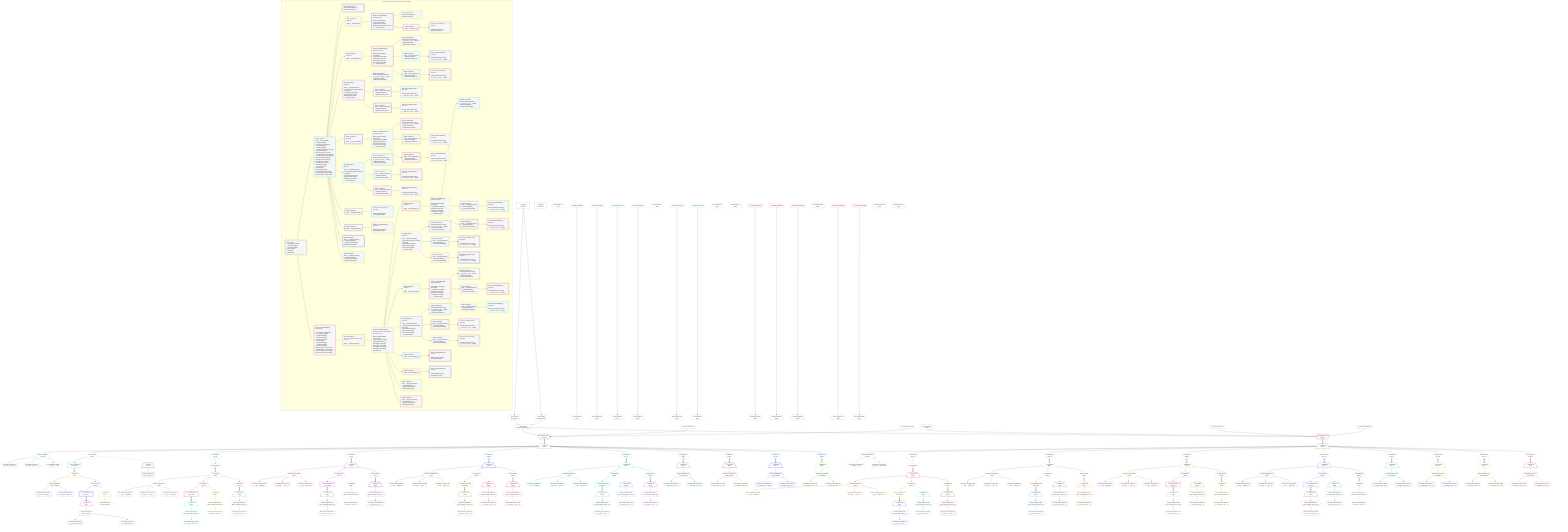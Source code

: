 %%{init: {'themeVariables': { 'fontSize': '12px'}}}%%
graph TD
    classDef path fill:#eee,stroke:#000,color:#000
    classDef plan fill:#fff,stroke-width:1px,color:#000
    classDef itemplan fill:#fff,stroke-width:2px,color:#000
    classDef unbatchedplan fill:#dff,stroke-width:1px,color:#000
    classDef sideeffectplan fill:#fcc,stroke-width:2px,color:#000
    classDef bucket fill:#f6f6f6,color:#000,stroke-width:2px,text-align:left


    %% define steps
    __Value3["__Value[3∈0]<br />ᐸcontextᐳ"]:::plan
    __Value5["__Value[5∈0]<br />ᐸrootValueᐳ"]:::plan
    Access27{{"Access[27∈0]<br />ᐸ3.pgSettingsᐳ"}}:::plan
    Access28{{"Access[28∈0]<br />ᐸ3.withPgClientᐳ"}}:::plan
    Object29{{"Object[29∈0]<br />ᐸ{pgSettings,withPgClient}ᐳ"}}:::plan
    __InputStaticLeaf216{{"__InputStaticLeaf[216∈0]"}}:::plan
    __InputStaticLeaf278{{"__InputStaticLeaf[278∈0]"}}:::plan
    PgSelect26[["PgSelect[26∈0]<br />ᐸpersonᐳ"]]:::plan
    __Item30[/"__Item[30∈1]<br />ᐸ26ᐳ"\]:::itemplan
    PgSelectSingle31{{"PgSelectSingle[31∈1]<br />ᐸpersonᐳ"}}:::plan
    PgClassExpression32{{"PgClassExpression[32∈1]<br />ᐸ__person__...full_name”ᐳ"}}:::plan
    PgClassExpression34{{"PgClassExpression[34∈1]<br />ᐸ”c”.”perso..._person__)ᐳ"}}:::plan
    Connection47{{"Connection[47∈1]<br />ᐸ43ᐳ"}}:::plan
    Access779{{"Access[779∈1]<br />ᐸ30.2ᐳ"}}:::plan
    __ListTransform49[["__ListTransform[49∈1]<br />ᐸeach:48ᐳ"]]:::plan
    __Item50[/"__Item[50∈2]<br />ᐸ779ᐳ"\]:::itemplan
    PgSelectSingle51{{"PgSelectSingle[51∈2]<br />ᐸperson_friendsᐳ"}}:::plan
    __Item52[/"__Item[52∈3]<br />ᐸ49ᐳ"\]:::itemplan
    PgSelectSingle53{{"PgSelectSingle[53∈3]<br />ᐸperson_friendsᐳ"}}:::plan
    PgClassExpression54{{"PgClassExpression[54∈4]<br />ᐸ__person_f...full_name”ᐳ"}}:::plan
    PgClassExpression56{{"PgClassExpression[56∈4]<br />ᐸ”c”.”perso...friends__)ᐳ"}}:::plan
    __InputStaticLeaf57{{"__InputStaticLeaf[57∈1]"}}:::plan
    Connection69{{"Connection[69∈1]<br />ᐸ65ᐳ"}}:::plan
    Access777{{"Access[777∈4]<br />ᐸ52.3ᐳ"}}:::plan
    __ListTransform71[["__ListTransform[71∈4]<br />ᐸeach:70ᐳ"]]:::plan
    __Item72[/"__Item[72∈5]<br />ᐸ777ᐳ"\]:::itemplan
    PgSelectSingle73{{"PgSelectSingle[73∈5]<br />ᐸperson_friendsᐳ"}}:::plan
    __Item74[/"__Item[74∈6]<br />ᐸ71ᐳ"\]:::itemplan
    PgSelectSingle75{{"PgSelectSingle[75∈6]<br />ᐸperson_friendsᐳ"}}:::plan
    PgClassExpression76{{"PgClassExpression[76∈7]<br />ᐸ__person_f...full_name”ᐳ"}}:::plan
    PgClassExpression78{{"PgClassExpression[78∈7]<br />ᐸ”c”.”perso...friends__)ᐳ"}}:::plan
    PgClassExpression79{{"PgClassExpression[79∈1]<br />ᐸ__person__.”id”ᐳ"}}:::plan
    __InputStaticLeaf81{{"__InputStaticLeaf[81∈1]"}}:::plan
    Connection105{{"Connection[105∈1]<br />ᐸ101ᐳ"}}:::plan
    Access785{{"Access[785∈1]<br />ᐸ30.4ᐳ"}}:::plan
    Reverse786{{"Reverse[786∈1]"}}:::plan
    __Item107[/"__Item[107∈8]<br />ᐸ786ᐳ"\]:::itemplan
    PgSelectSingle108{{"PgSelectSingle[108∈8]<br />ᐸpostᐳ"}}:::plan
    PgClassExpression109{{"PgClassExpression[109∈9]<br />ᐸ__post__.”headline”ᐳ"}}:::plan
    PgClassExpression113{{"PgClassExpression[113∈9]<br />ᐸ”a”.”post_...(__post__)ᐳ"}}:::plan
    PgClassExpression114{{"PgClassExpression[114∈9]<br />ᐸ__post__.”author_id”ᐳ"}}:::plan
    __InputStaticLeaf115{{"__InputStaticLeaf[115∈1]"}}:::plan
    Connection125{{"Connection[125∈1]<br />ᐸ121ᐳ"}}:::plan
    Access781{{"Access[781∈9]<br />ᐸ107.3ᐳ"}}:::plan
    __ListTransform127[["__ListTransform[127∈9]<br />ᐸeach:126ᐳ"]]:::plan
    __Item128[/"__Item[128∈10]<br />ᐸ781ᐳ"\]:::itemplan
    PgSelectSingle129{{"PgSelectSingle[129∈10]<br />ᐸpost_computed_interval_setᐳ"}}:::plan
    PgClassExpression130{{"PgClassExpression[130∈10]<br />ᐸ__post_com...al_set__.vᐳ"}}:::plan
    __Item131[/"__Item[131∈11]<br />ᐸ127ᐳ"\]:::itemplan
    PgSelectSingle132{{"PgSelectSingle[132∈11]<br />ᐸpost_computed_interval_setᐳ"}}:::plan
    PgClassExpression133{{"PgClassExpression[133∈11]<br />ᐸ__post_com...al_set__.vᐳ"}}:::plan
    Access783{{"Access[783∈9]<br />ᐸ107.4ᐳ"}}:::plan
    __Item142[/"__Item[142∈13]<br />ᐸ783ᐳ"\]:::itemplan
    PgSelectSingle143{{"PgSelectSingle[143∈13]<br />ᐸpost_computed_interval_setᐳ"}}:::plan
    PgClassExpression144{{"PgClassExpression[144∈13]<br />ᐸ__post_com...al_set__.vᐳ"}}:::plan
    Access792{{"Access[792∈1]<br />ᐸ30.5ᐳ"}}:::plan
    __Item167[/"__Item[167∈15]<br />ᐸ792ᐳ"\]:::itemplan
    PgSelectSingle168{{"PgSelectSingle[168∈15]<br />ᐸpostᐳ"}}:::plan
    PgClassExpression169{{"PgClassExpression[169∈15]<br />ᐸ__post__.”headline”ᐳ"}}:::plan
    PgClassExpression173{{"PgClassExpression[173∈15]<br />ᐸ”a”.”post_...(__post__)ᐳ"}}:::plan
    PgClassExpression174{{"PgClassExpression[174∈15]<br />ᐸ__post__.”author_id”ᐳ"}}:::plan
    __InputStaticLeaf175{{"__InputStaticLeaf[175∈1]"}}:::plan
    Connection185{{"Connection[185∈1]<br />ᐸ181ᐳ"}}:::plan
    Access788{{"Access[788∈15]<br />ᐸ167.3ᐳ"}}:::plan
    __ListTransform187[["__ListTransform[187∈15]<br />ᐸeach:186ᐳ"]]:::plan
    __Item188[/"__Item[188∈16]<br />ᐸ788ᐳ"\]:::itemplan
    PgSelectSingle189{{"PgSelectSingle[189∈16]<br />ᐸpost_computed_interval_setᐳ"}}:::plan
    PgClassExpression190{{"PgClassExpression[190∈16]<br />ᐸ__post_com...al_set__.vᐳ"}}:::plan
    __Item191[/"__Item[191∈17]<br />ᐸ187ᐳ"\]:::itemplan
    PgSelectSingle192{{"PgSelectSingle[192∈17]<br />ᐸpost_computed_interval_setᐳ"}}:::plan
    PgClassExpression193{{"PgClassExpression[193∈17]<br />ᐸ__post_com...al_set__.vᐳ"}}:::plan
    Access790{{"Access[790∈15]<br />ᐸ167.4ᐳ"}}:::plan
    __Item202[/"__Item[202∈19]<br />ᐸ790ᐳ"\]:::itemplan
    PgSelectSingle203{{"PgSelectSingle[203∈19]<br />ᐸpost_computed_interval_setᐳ"}}:::plan
    PgClassExpression204{{"PgClassExpression[204∈19]<br />ᐸ__post_com...al_set__.vᐳ"}}:::plan
    Connection231{{"Connection[231∈1]<br />ᐸ227ᐳ"}}:::plan
    Access798{{"Access[798∈1]<br />ᐸ30.6ᐳ"}}:::plan
    __Item233[/"__Item[233∈21]<br />ᐸ798ᐳ"\]:::itemplan
    PgSelectSingle234{{"PgSelectSingle[234∈21]<br />ᐸpostᐳ"}}:::plan
    PgClassExpression235{{"PgClassExpression[235∈22]<br />ᐸ__post__.”headline”ᐳ"}}:::plan
    PgClassExpression239{{"PgClassExpression[239∈22]<br />ᐸ”a”.”post_...(__post__)ᐳ"}}:::plan
    PgClassExpression240{{"PgClassExpression[240∈22]<br />ᐸ__post__.”author_id”ᐳ"}}:::plan
    __InputStaticLeaf241{{"__InputStaticLeaf[241∈1]"}}:::plan
    Connection251{{"Connection[251∈1]<br />ᐸ247ᐳ"}}:::plan
    Access794{{"Access[794∈22]<br />ᐸ233.3ᐳ"}}:::plan
    __ListTransform253[["__ListTransform[253∈22]<br />ᐸeach:252ᐳ"]]:::plan
    __Item254[/"__Item[254∈23]<br />ᐸ794ᐳ"\]:::itemplan
    PgSelectSingle255{{"PgSelectSingle[255∈23]<br />ᐸpost_computed_interval_setᐳ"}}:::plan
    PgClassExpression256{{"PgClassExpression[256∈23]<br />ᐸ__post_com...al_set__.vᐳ"}}:::plan
    __Item257[/"__Item[257∈24]<br />ᐸ253ᐳ"\]:::itemplan
    PgSelectSingle258{{"PgSelectSingle[258∈24]<br />ᐸpost_computed_interval_setᐳ"}}:::plan
    PgClassExpression259{{"PgClassExpression[259∈24]<br />ᐸ__post_com...al_set__.vᐳ"}}:::plan
    Access796{{"Access[796∈22]<br />ᐸ233.4ᐳ"}}:::plan
    __Item268[/"__Item[268∈26]<br />ᐸ796ᐳ"\]:::itemplan
    PgSelectSingle269{{"PgSelectSingle[269∈26]<br />ᐸpost_computed_interval_setᐳ"}}:::plan
    PgClassExpression270{{"PgClassExpression[270∈26]<br />ᐸ__post_com...al_set__.vᐳ"}}:::plan
    Access804{{"Access[804∈1]<br />ᐸ30.7ᐳ"}}:::plan
    __Item293[/"__Item[293∈28]<br />ᐸ804ᐳ"\]:::itemplan
    PgSelectSingle294{{"PgSelectSingle[294∈28]<br />ᐸpostᐳ"}}:::plan
    PgClassExpression295{{"PgClassExpression[295∈28]<br />ᐸ__post__.”headline”ᐳ"}}:::plan
    PgClassExpression299{{"PgClassExpression[299∈28]<br />ᐸ”a”.”post_...(__post__)ᐳ"}}:::plan
    PgClassExpression300{{"PgClassExpression[300∈28]<br />ᐸ__post__.”author_id”ᐳ"}}:::plan
    __InputStaticLeaf301{{"__InputStaticLeaf[301∈1]"}}:::plan
    Connection311{{"Connection[311∈1]<br />ᐸ307ᐳ"}}:::plan
    Access800{{"Access[800∈28]<br />ᐸ293.3ᐳ"}}:::plan
    __ListTransform313[["__ListTransform[313∈28]<br />ᐸeach:312ᐳ"]]:::plan
    __Item314[/"__Item[314∈29]<br />ᐸ800ᐳ"\]:::itemplan
    PgSelectSingle315{{"PgSelectSingle[315∈29]<br />ᐸpost_computed_interval_setᐳ"}}:::plan
    PgClassExpression316{{"PgClassExpression[316∈29]<br />ᐸ__post_com...al_set__.vᐳ"}}:::plan
    __Item317[/"__Item[317∈30]<br />ᐸ313ᐳ"\]:::itemplan
    PgSelectSingle318{{"PgSelectSingle[318∈30]<br />ᐸpost_computed_interval_setᐳ"}}:::plan
    PgClassExpression319{{"PgClassExpression[319∈30]<br />ᐸ__post_com...al_set__.vᐳ"}}:::plan
    Access802{{"Access[802∈28]<br />ᐸ293.4ᐳ"}}:::plan
    __Item328[/"__Item[328∈32]<br />ᐸ802ᐳ"\]:::itemplan
    PgSelectSingle329{{"PgSelectSingle[329∈32]<br />ᐸpost_computed_interval_setᐳ"}}:::plan
    PgClassExpression330{{"PgClassExpression[330∈32]<br />ᐸ__post_com...al_set__.vᐳ"}}:::plan
    Connection349{{"Connection[349∈1]<br />ᐸ345ᐳ"}}:::plan
    Access806{{"Access[806∈1]<br />ᐸ30.8ᐳ"}}:::plan
    __Item351[/"__Item[351∈34]<br />ᐸ806ᐳ"\]:::itemplan
    PgSelectSingle352{{"PgSelectSingle[352∈34]<br />ᐸcompoundKeyᐳ"}}:::plan
    PgClassExpression353{{"PgClassExpression[353∈35]<br />ᐸ__compound...rson_id_1”ᐳ"}}:::plan
    PgClassExpression354{{"PgClassExpression[354∈35]<br />ᐸ__compound...rson_id_2”ᐳ"}}:::plan
    Connection372{{"Connection[372∈1]<br />ᐸ368ᐳ"}}:::plan
    Access808{{"Access[808∈1]<br />ᐸ30.9ᐳ"}}:::plan
    __Item374[/"__Item[374∈36]<br />ᐸ808ᐳ"\]:::itemplan
    PgSelectSingle375{{"PgSelectSingle[375∈36]<br />ᐸcompoundKeyᐳ"}}:::plan
    PgClassExpression376{{"PgClassExpression[376∈37]<br />ᐸ__compound...rson_id_1”ᐳ"}}:::plan
    PgClassExpression377{{"PgClassExpression[377∈37]<br />ᐸ__compound...rson_id_2”ᐳ"}}:::plan
    Access811{{"Access[811∈1]<br />ᐸ30.10ᐳ"}}:::plan
    __Item391[/"__Item[391∈38]<br />ᐸ811ᐳ"\]:::itemplan
    PgSelectSingle392{{"PgSelectSingle[392∈38]<br />ᐸcompoundKeyᐳ"}}:::plan
    PgClassExpression393{{"PgClassExpression[393∈38]<br />ᐸ__compound...rson_id_1”ᐳ"}}:::plan
    PgClassExpression394{{"PgClassExpression[394∈38]<br />ᐸ__compound...rson_id_2”ᐳ"}}:::plan
    Access812{{"Access[812∈1]<br />ᐸ30.11ᐳ"}}:::plan
    __Item408[/"__Item[408∈39]<br />ᐸ812ᐳ"\]:::itemplan
    PgSelectSingle409{{"PgSelectSingle[409∈39]<br />ᐸcompoundKeyᐳ"}}:::plan
    PgClassExpression410{{"PgClassExpression[410∈39]<br />ᐸ__compound...rson_id_1”ᐳ"}}:::plan
    PgClassExpression411{{"PgClassExpression[411∈39]<br />ᐸ__compound...rson_id_2”ᐳ"}}:::plan
    Connection439{{"Connection[439∈0]<br />ᐸ435ᐳ"}}:::plan
    __InputStaticLeaf643{{"__InputStaticLeaf[643∈40]"}}:::plan
    __InputStaticLeaf581{{"__InputStaticLeaf[581∈40]"}}:::plan
    PgSelect440[["PgSelect[440∈40]<br />ᐸpersonᐳ"]]:::plan
    __Item441[/"__Item[441∈41]<br />ᐸ440ᐳ"\]:::itemplan
    PgSelectSingle442{{"PgSelectSingle[442∈41]<br />ᐸpersonᐳ"}}:::plan
    PgClassExpression443{{"PgClassExpression[443∈42]<br />ᐸ__person__.”id”ᐳ"}}:::plan
    PgClassExpression444{{"PgClassExpression[444∈42]<br />ᐸ__person__...full_name”ᐳ"}}:::plan
    __InputStaticLeaf446{{"__InputStaticLeaf[446∈40]"}}:::plan
    Connection470{{"Connection[470∈40]<br />ᐸ466ᐳ"}}:::plan
    Access809{{"Access[809∈42]<br />ᐸ441.7ᐳ"}}:::plan
    Reverse810{{"Reverse[810∈42]"}}:::plan
    __Item472[/"__Item[472∈43]<br />ᐸ810ᐳ"\]:::itemplan
    PgSelectSingle473{{"PgSelectSingle[473∈43]<br />ᐸpostᐳ"}}:::plan
    PgClassExpression474{{"PgClassExpression[474∈44]<br />ᐸ__post__.”headline”ᐳ"}}:::plan
    PgClassExpression478{{"PgClassExpression[478∈44]<br />ᐸ”a”.”post_...(__post__)ᐳ"}}:::plan
    PgClassExpression479{{"PgClassExpression[479∈44]<br />ᐸ__post__.”author_id”ᐳ"}}:::plan
    __InputStaticLeaf480{{"__InputStaticLeaf[480∈40]"}}:::plan
    Connection490{{"Connection[490∈40]<br />ᐸ486ᐳ"}}:::plan
    Access807{{"Access[807∈44]<br />ᐸ472.1ᐳ"}}:::plan
    __ListTransform492[["__ListTransform[492∈44]<br />ᐸeach:491ᐳ"]]:::plan
    __Item493[/"__Item[493∈45]<br />ᐸ807ᐳ"\]:::itemplan
    PgSelectSingle494{{"PgSelectSingle[494∈45]<br />ᐸpost_computed_interval_setᐳ"}}:::plan
    PgClassExpression495{{"PgClassExpression[495∈45]<br />ᐸ__post_com...al_set__.vᐳ"}}:::plan
    __Item496[/"__Item[496∈46]<br />ᐸ492ᐳ"\]:::itemplan
    PgSelectSingle497{{"PgSelectSingle[497∈46]<br />ᐸpost_computed_interval_setᐳ"}}:::plan
    PgClassExpression498{{"PgClassExpression[498∈46]<br />ᐸ__post_com...al_set__.vᐳ"}}:::plan
    Access805{{"Access[805∈44]<br />ᐸ472.0ᐳ"}}:::plan
    __Item507[/"__Item[507∈48]<br />ᐸ805ᐳ"\]:::itemplan
    PgSelectSingle508{{"PgSelectSingle[508∈48]<br />ᐸpost_computed_interval_setᐳ"}}:::plan
    PgClassExpression509{{"PgClassExpression[509∈48]<br />ᐸ__post_com...al_set__.vᐳ"}}:::plan
    Access803{{"Access[803∈42]<br />ᐸ441.6ᐳ"}}:::plan
    __Item532[/"__Item[532∈50]<br />ᐸ803ᐳ"\]:::itemplan
    PgSelectSingle533{{"PgSelectSingle[533∈50]<br />ᐸpostᐳ"}}:::plan
    PgClassExpression534{{"PgClassExpression[534∈50]<br />ᐸ__post__.”headline”ᐳ"}}:::plan
    PgClassExpression538{{"PgClassExpression[538∈50]<br />ᐸ”a”.”post_...(__post__)ᐳ"}}:::plan
    PgClassExpression539{{"PgClassExpression[539∈50]<br />ᐸ__post__.”author_id”ᐳ"}}:::plan
    __InputStaticLeaf540{{"__InputStaticLeaf[540∈40]"}}:::plan
    Connection550{{"Connection[550∈40]<br />ᐸ546ᐳ"}}:::plan
    Access801{{"Access[801∈50]<br />ᐸ532.1ᐳ"}}:::plan
    __ListTransform552[["__ListTransform[552∈50]<br />ᐸeach:551ᐳ"]]:::plan
    __Item553[/"__Item[553∈51]<br />ᐸ801ᐳ"\]:::itemplan
    PgSelectSingle554{{"PgSelectSingle[554∈51]<br />ᐸpost_computed_interval_setᐳ"}}:::plan
    PgClassExpression555{{"PgClassExpression[555∈51]<br />ᐸ__post_com...al_set__.vᐳ"}}:::plan
    __Item556[/"__Item[556∈52]<br />ᐸ552ᐳ"\]:::itemplan
    PgSelectSingle557{{"PgSelectSingle[557∈52]<br />ᐸpost_computed_interval_setᐳ"}}:::plan
    PgClassExpression558{{"PgClassExpression[558∈52]<br />ᐸ__post_com...al_set__.vᐳ"}}:::plan
    Access799{{"Access[799∈50]<br />ᐸ532.0ᐳ"}}:::plan
    __Item567[/"__Item[567∈54]<br />ᐸ799ᐳ"\]:::itemplan
    PgSelectSingle568{{"PgSelectSingle[568∈54]<br />ᐸpost_computed_interval_setᐳ"}}:::plan
    PgClassExpression569{{"PgClassExpression[569∈54]<br />ᐸ__post_com...al_set__.vᐳ"}}:::plan
    Connection596{{"Connection[596∈40]<br />ᐸ592ᐳ"}}:::plan
    Access797{{"Access[797∈42]<br />ᐸ441.5ᐳ"}}:::plan
    __Item598[/"__Item[598∈56]<br />ᐸ797ᐳ"\]:::itemplan
    PgSelectSingle599{{"PgSelectSingle[599∈56]<br />ᐸpostᐳ"}}:::plan
    PgClassExpression600{{"PgClassExpression[600∈57]<br />ᐸ__post__.”headline”ᐳ"}}:::plan
    PgClassExpression604{{"PgClassExpression[604∈57]<br />ᐸ”a”.”post_...(__post__)ᐳ"}}:::plan
    PgClassExpression605{{"PgClassExpression[605∈57]<br />ᐸ__post__.”author_id”ᐳ"}}:::plan
    __InputStaticLeaf606{{"__InputStaticLeaf[606∈40]"}}:::plan
    Connection616{{"Connection[616∈40]<br />ᐸ612ᐳ"}}:::plan
    Access795{{"Access[795∈57]<br />ᐸ598.1ᐳ"}}:::plan
    __ListTransform618[["__ListTransform[618∈57]<br />ᐸeach:617ᐳ"]]:::plan
    __Item619[/"__Item[619∈58]<br />ᐸ795ᐳ"\]:::itemplan
    PgSelectSingle620{{"PgSelectSingle[620∈58]<br />ᐸpost_computed_interval_setᐳ"}}:::plan
    PgClassExpression621{{"PgClassExpression[621∈58]<br />ᐸ__post_com...al_set__.vᐳ"}}:::plan
    __Item622[/"__Item[622∈59]<br />ᐸ618ᐳ"\]:::itemplan
    PgSelectSingle623{{"PgSelectSingle[623∈59]<br />ᐸpost_computed_interval_setᐳ"}}:::plan
    PgClassExpression624{{"PgClassExpression[624∈59]<br />ᐸ__post_com...al_set__.vᐳ"}}:::plan
    Access793{{"Access[793∈57]<br />ᐸ598.0ᐳ"}}:::plan
    __Item633[/"__Item[633∈61]<br />ᐸ793ᐳ"\]:::itemplan
    PgSelectSingle634{{"PgSelectSingle[634∈61]<br />ᐸpost_computed_interval_setᐳ"}}:::plan
    PgClassExpression635{{"PgClassExpression[635∈61]<br />ᐸ__post_com...al_set__.vᐳ"}}:::plan
    Access791{{"Access[791∈42]<br />ᐸ441.4ᐳ"}}:::plan
    __Item658[/"__Item[658∈63]<br />ᐸ791ᐳ"\]:::itemplan
    PgSelectSingle659{{"PgSelectSingle[659∈63]<br />ᐸpostᐳ"}}:::plan
    PgClassExpression660{{"PgClassExpression[660∈63]<br />ᐸ__post__.”headline”ᐳ"}}:::plan
    PgClassExpression664{{"PgClassExpression[664∈63]<br />ᐸ”a”.”post_...(__post__)ᐳ"}}:::plan
    PgClassExpression665{{"PgClassExpression[665∈63]<br />ᐸ__post__.”author_id”ᐳ"}}:::plan
    __InputStaticLeaf666{{"__InputStaticLeaf[666∈40]"}}:::plan
    Connection676{{"Connection[676∈40]<br />ᐸ672ᐳ"}}:::plan
    Access789{{"Access[789∈63]<br />ᐸ658.1ᐳ"}}:::plan
    __ListTransform678[["__ListTransform[678∈63]<br />ᐸeach:677ᐳ"]]:::plan
    __Item679[/"__Item[679∈64]<br />ᐸ789ᐳ"\]:::itemplan
    PgSelectSingle680{{"PgSelectSingle[680∈64]<br />ᐸpost_computed_interval_setᐳ"}}:::plan
    PgClassExpression681{{"PgClassExpression[681∈64]<br />ᐸ__post_com...al_set__.vᐳ"}}:::plan
    __Item682[/"__Item[682∈65]<br />ᐸ678ᐳ"\]:::itemplan
    PgSelectSingle683{{"PgSelectSingle[683∈65]<br />ᐸpost_computed_interval_setᐳ"}}:::plan
    PgClassExpression684{{"PgClassExpression[684∈65]<br />ᐸ__post_com...al_set__.vᐳ"}}:::plan
    Access787{{"Access[787∈63]<br />ᐸ658.0ᐳ"}}:::plan
    __Item693[/"__Item[693∈67]<br />ᐸ787ᐳ"\]:::itemplan
    PgSelectSingle694{{"PgSelectSingle[694∈67]<br />ᐸpost_computed_interval_setᐳ"}}:::plan
    PgClassExpression695{{"PgClassExpression[695∈67]<br />ᐸ__post_com...al_set__.vᐳ"}}:::plan
    Connection714{{"Connection[714∈40]<br />ᐸ710ᐳ"}}:::plan
    Access784{{"Access[784∈42]<br />ᐸ441.3ᐳ"}}:::plan
    __Item716[/"__Item[716∈69]<br />ᐸ784ᐳ"\]:::itemplan
    PgSelectSingle717{{"PgSelectSingle[717∈69]<br />ᐸcompoundKeyᐳ"}}:::plan
    PgClassExpression718{{"PgClassExpression[718∈70]<br />ᐸ__compound...rson_id_1”ᐳ"}}:::plan
    PgClassExpression719{{"PgClassExpression[719∈70]<br />ᐸ__compound...rson_id_2”ᐳ"}}:::plan
    Connection737{{"Connection[737∈40]<br />ᐸ733ᐳ"}}:::plan
    Access782{{"Access[782∈42]<br />ᐸ441.2ᐳ"}}:::plan
    __Item739[/"__Item[739∈71]<br />ᐸ782ᐳ"\]:::itemplan
    PgSelectSingle740{{"PgSelectSingle[740∈71]<br />ᐸcompoundKeyᐳ"}}:::plan
    PgClassExpression741{{"PgClassExpression[741∈72]<br />ᐸ__compound...rson_id_1”ᐳ"}}:::plan
    PgClassExpression742{{"PgClassExpression[742∈72]<br />ᐸ__compound...rson_id_2”ᐳ"}}:::plan
    Access780{{"Access[780∈42]<br />ᐸ441.1ᐳ"}}:::plan
    __Item756[/"__Item[756∈73]<br />ᐸ780ᐳ"\]:::itemplan
    PgSelectSingle757{{"PgSelectSingle[757∈73]<br />ᐸcompoundKeyᐳ"}}:::plan
    PgClassExpression758{{"PgClassExpression[758∈73]<br />ᐸ__compound...rson_id_1”ᐳ"}}:::plan
    PgClassExpression759{{"PgClassExpression[759∈73]<br />ᐸ__compound...rson_id_2”ᐳ"}}:::plan
    Access778{{"Access[778∈42]<br />ᐸ441.0ᐳ"}}:::plan
    __Item773[/"__Item[773∈74]<br />ᐸ778ᐳ"\]:::itemplan
    PgSelectSingle774{{"PgSelectSingle[774∈74]<br />ᐸcompoundKeyᐳ"}}:::plan
    PgClassExpression775{{"PgClassExpression[775∈74]<br />ᐸ__compound...rson_id_1”ᐳ"}}:::plan
    PgClassExpression776{{"PgClassExpression[776∈74]<br />ᐸ__compound...rson_id_2”ᐳ"}}:::plan

    %% plan dependencies
    __Value3 --> Access27
    __Value3 --> Access28
    Access27 & Access28 --> Object29
    Object29 & __InputStaticLeaf216 & __InputStaticLeaf278 --> PgSelect26
    PgSelect26 ==> __Item30
    __Item30 --> PgSelectSingle31
    PgSelectSingle31 --> PgClassExpression32
    PgSelectSingle31 --> PgClassExpression34
    __Item30 --> Access779
    Access779 --> __ListTransform49
    Access779 -.-> __Item50
    __Item50 --> PgSelectSingle51
    __ListTransform49 ==> __Item52
    __Item52 --> PgSelectSingle53
    PgSelectSingle53 --> PgClassExpression54
    PgSelectSingle53 --> PgClassExpression56
    __InputStaticLeaf57 --> Connection69
    __Item52 --> Access777
    Access777 --> __ListTransform71
    Access777 -.-> __Item72
    __Item72 --> PgSelectSingle73
    __ListTransform71 ==> __Item74
    __Item74 --> PgSelectSingle75
    PgSelectSingle75 --> PgClassExpression76
    PgSelectSingle75 --> PgClassExpression78
    PgSelectSingle31 --> PgClassExpression79
    __InputStaticLeaf81 --> Connection105
    __Item30 --> Access785
    Access785 --> Reverse786
    Reverse786 ==> __Item107
    __Item107 --> PgSelectSingle108
    PgSelectSingle108 --> PgClassExpression109
    PgSelectSingle108 --> PgClassExpression113
    PgSelectSingle108 --> PgClassExpression114
    __InputStaticLeaf115 --> Connection125
    __Item107 --> Access781
    Access781 --> __ListTransform127
    Access781 -.-> __Item128
    __Item128 --> PgSelectSingle129
    PgSelectSingle129 --> PgClassExpression130
    __ListTransform127 ==> __Item131
    __Item131 --> PgSelectSingle132
    PgSelectSingle132 --> PgClassExpression133
    __Item107 --> Access783
    Access783 ==> __Item142
    __Item142 --> PgSelectSingle143
    PgSelectSingle143 --> PgClassExpression144
    __Item30 --> Access792
    Access792 ==> __Item167
    __Item167 --> PgSelectSingle168
    PgSelectSingle168 --> PgClassExpression169
    PgSelectSingle168 --> PgClassExpression173
    PgSelectSingle168 --> PgClassExpression174
    __InputStaticLeaf175 --> Connection185
    __Item167 --> Access788
    Access788 --> __ListTransform187
    Access788 -.-> __Item188
    __Item188 --> PgSelectSingle189
    PgSelectSingle189 --> PgClassExpression190
    __ListTransform187 ==> __Item191
    __Item191 --> PgSelectSingle192
    PgSelectSingle192 --> PgClassExpression193
    __Item167 --> Access790
    Access790 ==> __Item202
    __Item202 --> PgSelectSingle203
    PgSelectSingle203 --> PgClassExpression204
    __Item30 --> Access798
    Access798 ==> __Item233
    __Item233 --> PgSelectSingle234
    PgSelectSingle234 --> PgClassExpression235
    PgSelectSingle234 --> PgClassExpression239
    PgSelectSingle234 --> PgClassExpression240
    __InputStaticLeaf241 --> Connection251
    __Item233 --> Access794
    Access794 --> __ListTransform253
    Access794 -.-> __Item254
    __Item254 --> PgSelectSingle255
    PgSelectSingle255 --> PgClassExpression256
    __ListTransform253 ==> __Item257
    __Item257 --> PgSelectSingle258
    PgSelectSingle258 --> PgClassExpression259
    __Item233 --> Access796
    Access796 ==> __Item268
    __Item268 --> PgSelectSingle269
    PgSelectSingle269 --> PgClassExpression270
    __Item30 --> Access804
    Access804 ==> __Item293
    __Item293 --> PgSelectSingle294
    PgSelectSingle294 --> PgClassExpression295
    PgSelectSingle294 --> PgClassExpression299
    PgSelectSingle294 --> PgClassExpression300
    __InputStaticLeaf301 --> Connection311
    __Item293 --> Access800
    Access800 --> __ListTransform313
    Access800 -.-> __Item314
    __Item314 --> PgSelectSingle315
    PgSelectSingle315 --> PgClassExpression316
    __ListTransform313 ==> __Item317
    __Item317 --> PgSelectSingle318
    PgSelectSingle318 --> PgClassExpression319
    __Item293 --> Access802
    Access802 ==> __Item328
    __Item328 --> PgSelectSingle329
    PgSelectSingle329 --> PgClassExpression330
    __Item30 --> Access806
    Access806 ==> __Item351
    __Item351 --> PgSelectSingle352
    PgSelectSingle352 --> PgClassExpression353
    PgSelectSingle352 --> PgClassExpression354
    __Item30 --> Access808
    Access808 ==> __Item374
    __Item374 --> PgSelectSingle375
    PgSelectSingle375 --> PgClassExpression376
    PgSelectSingle375 --> PgClassExpression377
    __Item30 --> Access811
    Access811 ==> __Item391
    __Item391 --> PgSelectSingle392
    PgSelectSingle392 --> PgClassExpression393
    PgSelectSingle392 --> PgClassExpression394
    __Item30 --> Access812
    Access812 ==> __Item408
    __Item408 --> PgSelectSingle409
    PgSelectSingle409 --> PgClassExpression410
    PgSelectSingle409 --> PgClassExpression411
    Object29 & Connection439 & __InputStaticLeaf643 & __InputStaticLeaf581 --> PgSelect440
    PgSelect440 ==> __Item441
    __Item441 --> PgSelectSingle442
    PgSelectSingle442 --> PgClassExpression443
    PgSelectSingle442 --> PgClassExpression444
    __InputStaticLeaf446 --> Connection470
    __Item441 --> Access809
    Access809 --> Reverse810
    Reverse810 ==> __Item472
    __Item472 --> PgSelectSingle473
    PgSelectSingle473 --> PgClassExpression474
    PgSelectSingle473 --> PgClassExpression478
    PgSelectSingle473 --> PgClassExpression479
    __InputStaticLeaf480 --> Connection490
    __Item472 --> Access807
    Access807 --> __ListTransform492
    Access807 -.-> __Item493
    __Item493 --> PgSelectSingle494
    PgSelectSingle494 --> PgClassExpression495
    __ListTransform492 ==> __Item496
    __Item496 --> PgSelectSingle497
    PgSelectSingle497 --> PgClassExpression498
    __Item472 --> Access805
    Access805 ==> __Item507
    __Item507 --> PgSelectSingle508
    PgSelectSingle508 --> PgClassExpression509
    __Item441 --> Access803
    Access803 ==> __Item532
    __Item532 --> PgSelectSingle533
    PgSelectSingle533 --> PgClassExpression534
    PgSelectSingle533 --> PgClassExpression538
    PgSelectSingle533 --> PgClassExpression539
    __InputStaticLeaf540 --> Connection550
    __Item532 --> Access801
    Access801 --> __ListTransform552
    Access801 -.-> __Item553
    __Item553 --> PgSelectSingle554
    PgSelectSingle554 --> PgClassExpression555
    __ListTransform552 ==> __Item556
    __Item556 --> PgSelectSingle557
    PgSelectSingle557 --> PgClassExpression558
    __Item532 --> Access799
    Access799 ==> __Item567
    __Item567 --> PgSelectSingle568
    PgSelectSingle568 --> PgClassExpression569
    __Item441 --> Access797
    Access797 ==> __Item598
    __Item598 --> PgSelectSingle599
    PgSelectSingle599 --> PgClassExpression600
    PgSelectSingle599 --> PgClassExpression604
    PgSelectSingle599 --> PgClassExpression605
    __InputStaticLeaf606 --> Connection616
    __Item598 --> Access795
    Access795 --> __ListTransform618
    Access795 -.-> __Item619
    __Item619 --> PgSelectSingle620
    PgSelectSingle620 --> PgClassExpression621
    __ListTransform618 ==> __Item622
    __Item622 --> PgSelectSingle623
    PgSelectSingle623 --> PgClassExpression624
    __Item598 --> Access793
    Access793 ==> __Item633
    __Item633 --> PgSelectSingle634
    PgSelectSingle634 --> PgClassExpression635
    __Item441 --> Access791
    Access791 ==> __Item658
    __Item658 --> PgSelectSingle659
    PgSelectSingle659 --> PgClassExpression660
    PgSelectSingle659 --> PgClassExpression664
    PgSelectSingle659 --> PgClassExpression665
    __InputStaticLeaf666 --> Connection676
    __Item658 --> Access789
    Access789 --> __ListTransform678
    Access789 -.-> __Item679
    __Item679 --> PgSelectSingle680
    PgSelectSingle680 --> PgClassExpression681
    __ListTransform678 ==> __Item682
    __Item682 --> PgSelectSingle683
    PgSelectSingle683 --> PgClassExpression684
    __Item658 --> Access787
    Access787 ==> __Item693
    __Item693 --> PgSelectSingle694
    PgSelectSingle694 --> PgClassExpression695
    __Item441 --> Access784
    Access784 ==> __Item716
    __Item716 --> PgSelectSingle717
    PgSelectSingle717 --> PgClassExpression718
    PgSelectSingle717 --> PgClassExpression719
    __Item441 --> Access782
    Access782 ==> __Item739
    __Item739 --> PgSelectSingle740
    PgSelectSingle740 --> PgClassExpression741
    PgSelectSingle740 --> PgClassExpression742
    __Item441 --> Access780
    Access780 ==> __Item756
    __Item756 --> PgSelectSingle757
    PgSelectSingle757 --> PgClassExpression758
    PgSelectSingle757 --> PgClassExpression759
    __Item441 --> Access778
    Access778 ==> __Item773
    __Item773 --> PgSelectSingle774
    PgSelectSingle774 --> PgClassExpression775
    PgSelectSingle774 --> PgClassExpression776

    subgraph "Buckets for queries/v4/simple-procedure-computed-fields"
    Bucket0("Bucket 0 (root)<br />1: Access[27], Access[28], __InputStaticLeaf[216], __InputStaticLeaf[278], Connection[439]<br />2: Object[29]<br />3: PgSelect[26]"):::bucket
    classDef bucket0 stroke:#696969
    class Bucket0,__Value3,__Value5,PgSelect26,Access27,Access28,Object29,__InputStaticLeaf216,__InputStaticLeaf278,Connection439 bucket0
    Bucket1("Bucket 1 (listItem)<br />ROOT __Item{1}ᐸ26ᐳ[30]<br />1: PgSelectSingle[31], Connection[47], Access[779], __InputStaticLeaf[57], __InputStaticLeaf[81], __InputStaticLeaf[115], Access[792], __InputStaticLeaf[175], Connection[231], Access[798], __InputStaticLeaf[241], Access[804], __InputStaticLeaf[301], Access[811], Connection[349], Access[806], Access[812], Connection[372], Access[808], Access[785]<br />2: PgClassExpression[32], PgClassExpression[34], __ListTransform[49], Connection[69], PgClassExpression[79], Connection[105], Reverse[786], Connection[125], Connection[185], Connection[251], Connection[311]"):::bucket
    classDef bucket1 stroke:#00bfff
    class Bucket1,__Item30,PgSelectSingle31,PgClassExpression32,PgClassExpression34,Connection47,__ListTransform49,__InputStaticLeaf57,Connection69,PgClassExpression79,__InputStaticLeaf81,Connection105,__InputStaticLeaf115,Connection125,__InputStaticLeaf175,Connection185,Connection231,__InputStaticLeaf241,Connection251,__InputStaticLeaf301,Connection311,Connection349,Connection372,Access779,Access785,Reverse786,Access792,Access798,Access804,Access806,Access808,Access811,Access812 bucket1
    Bucket2("Bucket 2 (subroutine)<br />ROOT PgSelectSingle{2}ᐸperson_friendsᐳ[51]"):::bucket
    classDef bucket2 stroke:#7f007f
    class Bucket2,__Item50,PgSelectSingle51 bucket2
    Bucket3("Bucket 3 (listItem)<br />Deps: 69<br /><br />ROOT __Item{3}ᐸ49ᐳ[52]"):::bucket
    classDef bucket3 stroke:#ffa500
    class Bucket3,__Item52,PgSelectSingle53 bucket3
    Bucket4("Bucket 4 (nullableBoundary)<br />Deps: 53, 52, 69<br /><br />ROOT PgSelectSingle{3}ᐸperson_friendsᐳ[53]<br />1: PgClassExpression[54], PgClassExpression[56], Access[777]<br />2: __ListTransform[71]"):::bucket
    classDef bucket4 stroke:#0000ff
    class Bucket4,PgClassExpression54,PgClassExpression56,__ListTransform71,Access777 bucket4
    Bucket5("Bucket 5 (subroutine)<br />ROOT PgSelectSingle{5}ᐸperson_friendsᐳ[73]"):::bucket
    classDef bucket5 stroke:#7fff00
    class Bucket5,__Item72,PgSelectSingle73 bucket5
    Bucket6("Bucket 6 (listItem)<br />ROOT __Item{6}ᐸ71ᐳ[74]"):::bucket
    classDef bucket6 stroke:#ff1493
    class Bucket6,__Item74,PgSelectSingle75 bucket6
    Bucket7("Bucket 7 (nullableBoundary)<br />Deps: 75<br /><br />ROOT PgSelectSingle{6}ᐸperson_friendsᐳ[75]"):::bucket
    classDef bucket7 stroke:#808000
    class Bucket7,PgClassExpression76,PgClassExpression78 bucket7
    Bucket8("Bucket 8 (listItem)<br />Deps: 125<br /><br />ROOT __Item{8}ᐸ786ᐳ[107]"):::bucket
    classDef bucket8 stroke:#dda0dd
    class Bucket8,__Item107,PgSelectSingle108 bucket8
    Bucket9("Bucket 9 (nullableBoundary)<br />Deps: 108, 107, 125<br /><br />ROOT PgSelectSingle{8}ᐸpostᐳ[108]<br />1: PgClassExpression[109], PgClassExpression[113], PgClassExpression[114], Access[781], Access[783]<br />2: __ListTransform[127]"):::bucket
    classDef bucket9 stroke:#ff0000
    class Bucket9,PgClassExpression109,PgClassExpression113,PgClassExpression114,__ListTransform127,Access781,Access783 bucket9
    Bucket10("Bucket 10 (subroutine)<br />ROOT PgClassExpression{10}ᐸ__post_com...al_set__.vᐳ[130]<br />1: PgSelectSingle[129]<br />2: PgClassExpression[130]"):::bucket
    classDef bucket10 stroke:#ffff00
    class Bucket10,__Item128,PgSelectSingle129,PgClassExpression130 bucket10
    Bucket11("Bucket 11 (listItem)<br />ROOT __Item{11}ᐸ127ᐳ[131]<br />1: PgSelectSingle[132]<br />2: PgClassExpression[133]"):::bucket
    classDef bucket11 stroke:#00ffff
    class Bucket11,__Item131,PgSelectSingle132,PgClassExpression133 bucket11
    Bucket12("Bucket 12 (nullableBoundary)<br />Deps: 133<br /><br />ROOT PgClassExpression{11}ᐸ__post_com...al_set__.vᐳ[133]"):::bucket
    classDef bucket12 stroke:#4169e1
    class Bucket12 bucket12
    Bucket13("Bucket 13 (listItem)<br />ROOT __Item{13}ᐸ783ᐳ[142]<br />1: PgSelectSingle[143]<br />2: PgClassExpression[144]"):::bucket
    classDef bucket13 stroke:#3cb371
    class Bucket13,__Item142,PgSelectSingle143,PgClassExpression144 bucket13
    Bucket14("Bucket 14 (nullableBoundary)<br />Deps: 144<br /><br />ROOT PgClassExpression{13}ᐸ__post_com...al_set__.vᐳ[144]"):::bucket
    classDef bucket14 stroke:#a52a2a
    class Bucket14 bucket14
    Bucket15("Bucket 15 (listItem)<br />Deps: 185<br /><br />ROOT __Item{15}ᐸ792ᐳ[167]<br />1: PgSelectSingle[168], Access[788], Access[790]<br />2: PgClassExpression[169], PgClassExpression[173], PgClassExpression[174], __ListTransform[187]"):::bucket
    classDef bucket15 stroke:#ff00ff
    class Bucket15,__Item167,PgSelectSingle168,PgClassExpression169,PgClassExpression173,PgClassExpression174,__ListTransform187,Access788,Access790 bucket15
    Bucket16("Bucket 16 (subroutine)<br />ROOT PgClassExpression{16}ᐸ__post_com...al_set__.vᐳ[190]<br />1: PgSelectSingle[189]<br />2: PgClassExpression[190]"):::bucket
    classDef bucket16 stroke:#f5deb3
    class Bucket16,__Item188,PgSelectSingle189,PgClassExpression190 bucket16
    Bucket17("Bucket 17 (listItem)<br />ROOT __Item{17}ᐸ187ᐳ[191]<br />1: PgSelectSingle[192]<br />2: PgClassExpression[193]"):::bucket
    classDef bucket17 stroke:#696969
    class Bucket17,__Item191,PgSelectSingle192,PgClassExpression193 bucket17
    Bucket18("Bucket 18 (nullableBoundary)<br />Deps: 193<br /><br />ROOT PgClassExpression{17}ᐸ__post_com...al_set__.vᐳ[193]"):::bucket
    classDef bucket18 stroke:#00bfff
    class Bucket18 bucket18
    Bucket19("Bucket 19 (listItem)<br />ROOT __Item{19}ᐸ790ᐳ[202]<br />1: PgSelectSingle[203]<br />2: PgClassExpression[204]"):::bucket
    classDef bucket19 stroke:#7f007f
    class Bucket19,__Item202,PgSelectSingle203,PgClassExpression204 bucket19
    Bucket20("Bucket 20 (nullableBoundary)<br />Deps: 204<br /><br />ROOT PgClassExpression{19}ᐸ__post_com...al_set__.vᐳ[204]"):::bucket
    classDef bucket20 stroke:#ffa500
    class Bucket20 bucket20
    Bucket21("Bucket 21 (listItem)<br />Deps: 251<br /><br />ROOT __Item{21}ᐸ798ᐳ[233]"):::bucket
    classDef bucket21 stroke:#0000ff
    class Bucket21,__Item233,PgSelectSingle234 bucket21
    Bucket22("Bucket 22 (nullableBoundary)<br />Deps: 234, 233, 251<br /><br />ROOT PgSelectSingle{21}ᐸpostᐳ[234]<br />1: PgClassExpression[235], PgClassExpression[239], PgClassExpression[240], Access[794], Access[796]<br />2: __ListTransform[253]"):::bucket
    classDef bucket22 stroke:#7fff00
    class Bucket22,PgClassExpression235,PgClassExpression239,PgClassExpression240,__ListTransform253,Access794,Access796 bucket22
    Bucket23("Bucket 23 (subroutine)<br />ROOT PgClassExpression{23}ᐸ__post_com...al_set__.vᐳ[256]<br />1: PgSelectSingle[255]<br />2: PgClassExpression[256]"):::bucket
    classDef bucket23 stroke:#ff1493
    class Bucket23,__Item254,PgSelectSingle255,PgClassExpression256 bucket23
    Bucket24("Bucket 24 (listItem)<br />ROOT __Item{24}ᐸ253ᐳ[257]<br />1: PgSelectSingle[258]<br />2: PgClassExpression[259]"):::bucket
    classDef bucket24 stroke:#808000
    class Bucket24,__Item257,PgSelectSingle258,PgClassExpression259 bucket24
    Bucket25("Bucket 25 (nullableBoundary)<br />Deps: 259<br /><br />ROOT PgClassExpression{24}ᐸ__post_com...al_set__.vᐳ[259]"):::bucket
    classDef bucket25 stroke:#dda0dd
    class Bucket25 bucket25
    Bucket26("Bucket 26 (listItem)<br />ROOT __Item{26}ᐸ796ᐳ[268]<br />1: PgSelectSingle[269]<br />2: PgClassExpression[270]"):::bucket
    classDef bucket26 stroke:#ff0000
    class Bucket26,__Item268,PgSelectSingle269,PgClassExpression270 bucket26
    Bucket27("Bucket 27 (nullableBoundary)<br />Deps: 270<br /><br />ROOT PgClassExpression{26}ᐸ__post_com...al_set__.vᐳ[270]"):::bucket
    classDef bucket27 stroke:#ffff00
    class Bucket27 bucket27
    Bucket28("Bucket 28 (listItem)<br />Deps: 311<br /><br />ROOT __Item{28}ᐸ804ᐳ[293]<br />1: PgSelectSingle[294], Access[800], Access[802]<br />2: PgClassExpression[295], PgClassExpression[299], PgClassExpression[300], __ListTransform[313]"):::bucket
    classDef bucket28 stroke:#00ffff
    class Bucket28,__Item293,PgSelectSingle294,PgClassExpression295,PgClassExpression299,PgClassExpression300,__ListTransform313,Access800,Access802 bucket28
    Bucket29("Bucket 29 (subroutine)<br />ROOT PgClassExpression{29}ᐸ__post_com...al_set__.vᐳ[316]<br />1: PgSelectSingle[315]<br />2: PgClassExpression[316]"):::bucket
    classDef bucket29 stroke:#4169e1
    class Bucket29,__Item314,PgSelectSingle315,PgClassExpression316 bucket29
    Bucket30("Bucket 30 (listItem)<br />ROOT __Item{30}ᐸ313ᐳ[317]<br />1: PgSelectSingle[318]<br />2: PgClassExpression[319]"):::bucket
    classDef bucket30 stroke:#3cb371
    class Bucket30,__Item317,PgSelectSingle318,PgClassExpression319 bucket30
    Bucket31("Bucket 31 (nullableBoundary)<br />Deps: 319<br /><br />ROOT PgClassExpression{30}ᐸ__post_com...al_set__.vᐳ[319]"):::bucket
    classDef bucket31 stroke:#a52a2a
    class Bucket31 bucket31
    Bucket32("Bucket 32 (listItem)<br />ROOT __Item{32}ᐸ802ᐳ[328]<br />1: PgSelectSingle[329]<br />2: PgClassExpression[330]"):::bucket
    classDef bucket32 stroke:#ff00ff
    class Bucket32,__Item328,PgSelectSingle329,PgClassExpression330 bucket32
    Bucket33("Bucket 33 (nullableBoundary)<br />Deps: 330<br /><br />ROOT PgClassExpression{32}ᐸ__post_com...al_set__.vᐳ[330]"):::bucket
    classDef bucket33 stroke:#f5deb3
    class Bucket33 bucket33
    Bucket34("Bucket 34 (listItem)<br />ROOT __Item{34}ᐸ806ᐳ[351]"):::bucket
    classDef bucket34 stroke:#696969
    class Bucket34,__Item351,PgSelectSingle352 bucket34
    Bucket35("Bucket 35 (nullableBoundary)<br />Deps: 352<br /><br />ROOT PgSelectSingle{34}ᐸcompoundKeyᐳ[352]"):::bucket
    classDef bucket35 stroke:#00bfff
    class Bucket35,PgClassExpression353,PgClassExpression354 bucket35
    Bucket36("Bucket 36 (listItem)<br />ROOT __Item{36}ᐸ808ᐳ[374]"):::bucket
    classDef bucket36 stroke:#7f007f
    class Bucket36,__Item374,PgSelectSingle375 bucket36
    Bucket37("Bucket 37 (nullableBoundary)<br />Deps: 375<br /><br />ROOT PgSelectSingle{36}ᐸcompoundKeyᐳ[375]"):::bucket
    classDef bucket37 stroke:#ffa500
    class Bucket37,PgClassExpression376,PgClassExpression377 bucket37
    Bucket38("Bucket 38 (listItem)<br />ROOT __Item{38}ᐸ811ᐳ[391]<br />1: PgSelectSingle[392]<br />2: PgClassExpression[393], PgClassExpression[394]"):::bucket
    classDef bucket38 stroke:#0000ff
    class Bucket38,__Item391,PgSelectSingle392,PgClassExpression393,PgClassExpression394 bucket38
    Bucket39("Bucket 39 (listItem)<br />ROOT __Item{39}ᐸ812ᐳ[408]<br />1: PgSelectSingle[409]<br />2: PgClassExpression[410], PgClassExpression[411]"):::bucket
    classDef bucket39 stroke:#7fff00
    class Bucket39,__Item408,PgSelectSingle409,PgClassExpression410,PgClassExpression411 bucket39
    Bucket40("Bucket 40 (nullableBoundary)<br />Deps: 29, 439<br /><br />ROOT Connectionᐸ435ᐳ[439]<br />1: __InputStaticLeaf[446], __InputStaticLeaf[480], __InputStaticLeaf[540], __InputStaticLeaf[581], Connection[596], __InputStaticLeaf[606], __InputStaticLeaf[643], __InputStaticLeaf[666], Connection[714], Connection[737]<br />2: PgSelect[440], Connection[470], Connection[490], Connection[550], Connection[616], Connection[676]"):::bucket
    classDef bucket40 stroke:#ff1493
    class Bucket40,PgSelect440,__InputStaticLeaf446,Connection470,__InputStaticLeaf480,Connection490,__InputStaticLeaf540,Connection550,__InputStaticLeaf581,Connection596,__InputStaticLeaf606,Connection616,__InputStaticLeaf643,__InputStaticLeaf666,Connection676,Connection714,Connection737 bucket40
    Bucket41("Bucket 41 (listItem)<br />Deps: 470, 490, 550, 596, 616, 676, 714, 737<br /><br />ROOT __Item{41}ᐸ440ᐳ[441]"):::bucket
    classDef bucket41 stroke:#808000
    class Bucket41,__Item441,PgSelectSingle442 bucket41
    Bucket42("Bucket 42 (nullableBoundary)<br />Deps: 442, 441, 470, 490, 550, 596, 616, 676, 714, 737<br /><br />ROOT PgSelectSingle{41}ᐸpersonᐳ[442]<br />1: PgClassExpression[443], PgClassExpression[444], Access[803], Access[797], Access[791], Access[780], Access[784], Access[778], Access[782], Access[809]<br />2: Reverse[810]"):::bucket
    classDef bucket42 stroke:#dda0dd
    class Bucket42,PgClassExpression443,PgClassExpression444,Access778,Access780,Access782,Access784,Access791,Access797,Access803,Access809,Reverse810 bucket42
    Bucket43("Bucket 43 (listItem)<br />Deps: 490<br /><br />ROOT __Item{43}ᐸ810ᐳ[472]"):::bucket
    classDef bucket43 stroke:#ff0000
    class Bucket43,__Item472,PgSelectSingle473 bucket43
    Bucket44("Bucket 44 (nullableBoundary)<br />Deps: 473, 472, 490<br /><br />ROOT PgSelectSingle{43}ᐸpostᐳ[473]<br />1: PgClassExpression[474], PgClassExpression[478], PgClassExpression[479], Access[807], Access[805]<br />2: __ListTransform[492]"):::bucket
    classDef bucket44 stroke:#ffff00
    class Bucket44,PgClassExpression474,PgClassExpression478,PgClassExpression479,__ListTransform492,Access805,Access807 bucket44
    Bucket45("Bucket 45 (subroutine)<br />ROOT PgClassExpression{45}ᐸ__post_com...al_set__.vᐳ[495]<br />1: PgSelectSingle[494]<br />2: PgClassExpression[495]"):::bucket
    classDef bucket45 stroke:#00ffff
    class Bucket45,__Item493,PgSelectSingle494,PgClassExpression495 bucket45
    Bucket46("Bucket 46 (listItem)<br />ROOT __Item{46}ᐸ492ᐳ[496]<br />1: PgSelectSingle[497]<br />2: PgClassExpression[498]"):::bucket
    classDef bucket46 stroke:#4169e1
    class Bucket46,__Item496,PgSelectSingle497,PgClassExpression498 bucket46
    Bucket47("Bucket 47 (nullableBoundary)<br />Deps: 498<br /><br />ROOT PgClassExpression{46}ᐸ__post_com...al_set__.vᐳ[498]"):::bucket
    classDef bucket47 stroke:#3cb371
    class Bucket47 bucket47
    Bucket48("Bucket 48 (listItem)<br />ROOT __Item{48}ᐸ805ᐳ[507]<br />1: PgSelectSingle[508]<br />2: PgClassExpression[509]"):::bucket
    classDef bucket48 stroke:#a52a2a
    class Bucket48,__Item507,PgSelectSingle508,PgClassExpression509 bucket48
    Bucket49("Bucket 49 (nullableBoundary)<br />Deps: 509<br /><br />ROOT PgClassExpression{48}ᐸ__post_com...al_set__.vᐳ[509]"):::bucket
    classDef bucket49 stroke:#ff00ff
    class Bucket49 bucket49
    Bucket50("Bucket 50 (listItem)<br />Deps: 550<br /><br />ROOT __Item{50}ᐸ803ᐳ[532]<br />1: PgSelectSingle[533], Access[801], Access[799]<br />2: PgClassExpression[534], PgClassExpression[538], PgClassExpression[539], __ListTransform[552]"):::bucket
    classDef bucket50 stroke:#f5deb3
    class Bucket50,__Item532,PgSelectSingle533,PgClassExpression534,PgClassExpression538,PgClassExpression539,__ListTransform552,Access799,Access801 bucket50
    Bucket51("Bucket 51 (subroutine)<br />ROOT PgClassExpression{51}ᐸ__post_com...al_set__.vᐳ[555]<br />1: PgSelectSingle[554]<br />2: PgClassExpression[555]"):::bucket
    classDef bucket51 stroke:#696969
    class Bucket51,__Item553,PgSelectSingle554,PgClassExpression555 bucket51
    Bucket52("Bucket 52 (listItem)<br />ROOT __Item{52}ᐸ552ᐳ[556]<br />1: PgSelectSingle[557]<br />2: PgClassExpression[558]"):::bucket
    classDef bucket52 stroke:#00bfff
    class Bucket52,__Item556,PgSelectSingle557,PgClassExpression558 bucket52
    Bucket53("Bucket 53 (nullableBoundary)<br />Deps: 558<br /><br />ROOT PgClassExpression{52}ᐸ__post_com...al_set__.vᐳ[558]"):::bucket
    classDef bucket53 stroke:#7f007f
    class Bucket53 bucket53
    Bucket54("Bucket 54 (listItem)<br />ROOT __Item{54}ᐸ799ᐳ[567]<br />1: PgSelectSingle[568]<br />2: PgClassExpression[569]"):::bucket
    classDef bucket54 stroke:#ffa500
    class Bucket54,__Item567,PgSelectSingle568,PgClassExpression569 bucket54
    Bucket55("Bucket 55 (nullableBoundary)<br />Deps: 569<br /><br />ROOT PgClassExpression{54}ᐸ__post_com...al_set__.vᐳ[569]"):::bucket
    classDef bucket55 stroke:#0000ff
    class Bucket55 bucket55
    Bucket56("Bucket 56 (listItem)<br />Deps: 616<br /><br />ROOT __Item{56}ᐸ797ᐳ[598]"):::bucket
    classDef bucket56 stroke:#7fff00
    class Bucket56,__Item598,PgSelectSingle599 bucket56
    Bucket57("Bucket 57 (nullableBoundary)<br />Deps: 599, 598, 616<br /><br />ROOT PgSelectSingle{56}ᐸpostᐳ[599]<br />1: PgClassExpression[600], PgClassExpression[604], PgClassExpression[605], Access[795], Access[793]<br />2: __ListTransform[618]"):::bucket
    classDef bucket57 stroke:#ff1493
    class Bucket57,PgClassExpression600,PgClassExpression604,PgClassExpression605,__ListTransform618,Access793,Access795 bucket57
    Bucket58("Bucket 58 (subroutine)<br />ROOT PgClassExpression{58}ᐸ__post_com...al_set__.vᐳ[621]<br />1: PgSelectSingle[620]<br />2: PgClassExpression[621]"):::bucket
    classDef bucket58 stroke:#808000
    class Bucket58,__Item619,PgSelectSingle620,PgClassExpression621 bucket58
    Bucket59("Bucket 59 (listItem)<br />ROOT __Item{59}ᐸ618ᐳ[622]<br />1: PgSelectSingle[623]<br />2: PgClassExpression[624]"):::bucket
    classDef bucket59 stroke:#dda0dd
    class Bucket59,__Item622,PgSelectSingle623,PgClassExpression624 bucket59
    Bucket60("Bucket 60 (nullableBoundary)<br />Deps: 624<br /><br />ROOT PgClassExpression{59}ᐸ__post_com...al_set__.vᐳ[624]"):::bucket
    classDef bucket60 stroke:#ff0000
    class Bucket60 bucket60
    Bucket61("Bucket 61 (listItem)<br />ROOT __Item{61}ᐸ793ᐳ[633]<br />1: PgSelectSingle[634]<br />2: PgClassExpression[635]"):::bucket
    classDef bucket61 stroke:#ffff00
    class Bucket61,__Item633,PgSelectSingle634,PgClassExpression635 bucket61
    Bucket62("Bucket 62 (nullableBoundary)<br />Deps: 635<br /><br />ROOT PgClassExpression{61}ᐸ__post_com...al_set__.vᐳ[635]"):::bucket
    classDef bucket62 stroke:#00ffff
    class Bucket62 bucket62
    Bucket63("Bucket 63 (listItem)<br />Deps: 676<br /><br />ROOT __Item{63}ᐸ791ᐳ[658]<br />1: PgSelectSingle[659], Access[789], Access[787]<br />2: PgClassExpression[660], PgClassExpression[664], PgClassExpression[665], __ListTransform[678]"):::bucket
    classDef bucket63 stroke:#4169e1
    class Bucket63,__Item658,PgSelectSingle659,PgClassExpression660,PgClassExpression664,PgClassExpression665,__ListTransform678,Access787,Access789 bucket63
    Bucket64("Bucket 64 (subroutine)<br />ROOT PgClassExpression{64}ᐸ__post_com...al_set__.vᐳ[681]<br />1: PgSelectSingle[680]<br />2: PgClassExpression[681]"):::bucket
    classDef bucket64 stroke:#3cb371
    class Bucket64,__Item679,PgSelectSingle680,PgClassExpression681 bucket64
    Bucket65("Bucket 65 (listItem)<br />ROOT __Item{65}ᐸ678ᐳ[682]<br />1: PgSelectSingle[683]<br />2: PgClassExpression[684]"):::bucket
    classDef bucket65 stroke:#a52a2a
    class Bucket65,__Item682,PgSelectSingle683,PgClassExpression684 bucket65
    Bucket66("Bucket 66 (nullableBoundary)<br />Deps: 684<br /><br />ROOT PgClassExpression{65}ᐸ__post_com...al_set__.vᐳ[684]"):::bucket
    classDef bucket66 stroke:#ff00ff
    class Bucket66 bucket66
    Bucket67("Bucket 67 (listItem)<br />ROOT __Item{67}ᐸ787ᐳ[693]<br />1: PgSelectSingle[694]<br />2: PgClassExpression[695]"):::bucket
    classDef bucket67 stroke:#f5deb3
    class Bucket67,__Item693,PgSelectSingle694,PgClassExpression695 bucket67
    Bucket68("Bucket 68 (nullableBoundary)<br />Deps: 695<br /><br />ROOT PgClassExpression{67}ᐸ__post_com...al_set__.vᐳ[695]"):::bucket
    classDef bucket68 stroke:#696969
    class Bucket68 bucket68
    Bucket69("Bucket 69 (listItem)<br />ROOT __Item{69}ᐸ784ᐳ[716]"):::bucket
    classDef bucket69 stroke:#00bfff
    class Bucket69,__Item716,PgSelectSingle717 bucket69
    Bucket70("Bucket 70 (nullableBoundary)<br />Deps: 717<br /><br />ROOT PgSelectSingle{69}ᐸcompoundKeyᐳ[717]"):::bucket
    classDef bucket70 stroke:#7f007f
    class Bucket70,PgClassExpression718,PgClassExpression719 bucket70
    Bucket71("Bucket 71 (listItem)<br />ROOT __Item{71}ᐸ782ᐳ[739]"):::bucket
    classDef bucket71 stroke:#ffa500
    class Bucket71,__Item739,PgSelectSingle740 bucket71
    Bucket72("Bucket 72 (nullableBoundary)<br />Deps: 740<br /><br />ROOT PgSelectSingle{71}ᐸcompoundKeyᐳ[740]"):::bucket
    classDef bucket72 stroke:#0000ff
    class Bucket72,PgClassExpression741,PgClassExpression742 bucket72
    Bucket73("Bucket 73 (listItem)<br />ROOT __Item{73}ᐸ780ᐳ[756]<br />1: PgSelectSingle[757]<br />2: PgClassExpression[758], PgClassExpression[759]"):::bucket
    classDef bucket73 stroke:#7fff00
    class Bucket73,__Item756,PgSelectSingle757,PgClassExpression758,PgClassExpression759 bucket73
    Bucket74("Bucket 74 (listItem)<br />ROOT __Item{74}ᐸ778ᐳ[773]<br />1: PgSelectSingle[774]<br />2: PgClassExpression[775], PgClassExpression[776]"):::bucket
    classDef bucket74 stroke:#ff1493
    class Bucket74,__Item773,PgSelectSingle774,PgClassExpression775,PgClassExpression776 bucket74
    Bucket0 --> Bucket1 & Bucket40
    Bucket1 --> Bucket2 & Bucket3 & Bucket8 & Bucket15 & Bucket21 & Bucket28 & Bucket34 & Bucket36 & Bucket38 & Bucket39
    Bucket3 --> Bucket4
    Bucket4 --> Bucket5 & Bucket6
    Bucket6 --> Bucket7
    Bucket8 --> Bucket9
    Bucket9 --> Bucket10 & Bucket11 & Bucket13
    Bucket11 --> Bucket12
    Bucket13 --> Bucket14
    Bucket15 --> Bucket16 & Bucket17 & Bucket19
    Bucket17 --> Bucket18
    Bucket19 --> Bucket20
    Bucket21 --> Bucket22
    Bucket22 --> Bucket23 & Bucket24 & Bucket26
    Bucket24 --> Bucket25
    Bucket26 --> Bucket27
    Bucket28 --> Bucket29 & Bucket30 & Bucket32
    Bucket30 --> Bucket31
    Bucket32 --> Bucket33
    Bucket34 --> Bucket35
    Bucket36 --> Bucket37
    Bucket40 --> Bucket41
    Bucket41 --> Bucket42
    Bucket42 --> Bucket43 & Bucket50 & Bucket56 & Bucket63 & Bucket69 & Bucket71 & Bucket73 & Bucket74
    Bucket43 --> Bucket44
    Bucket44 --> Bucket45 & Bucket46 & Bucket48
    Bucket46 --> Bucket47
    Bucket48 --> Bucket49
    Bucket50 --> Bucket51 & Bucket52 & Bucket54
    Bucket52 --> Bucket53
    Bucket54 --> Bucket55
    Bucket56 --> Bucket57
    Bucket57 --> Bucket58 & Bucket59 & Bucket61
    Bucket59 --> Bucket60
    Bucket61 --> Bucket62
    Bucket63 --> Bucket64 & Bucket65 & Bucket67
    Bucket65 --> Bucket66
    Bucket67 --> Bucket68
    Bucket69 --> Bucket70
    Bucket71 --> Bucket72
    end